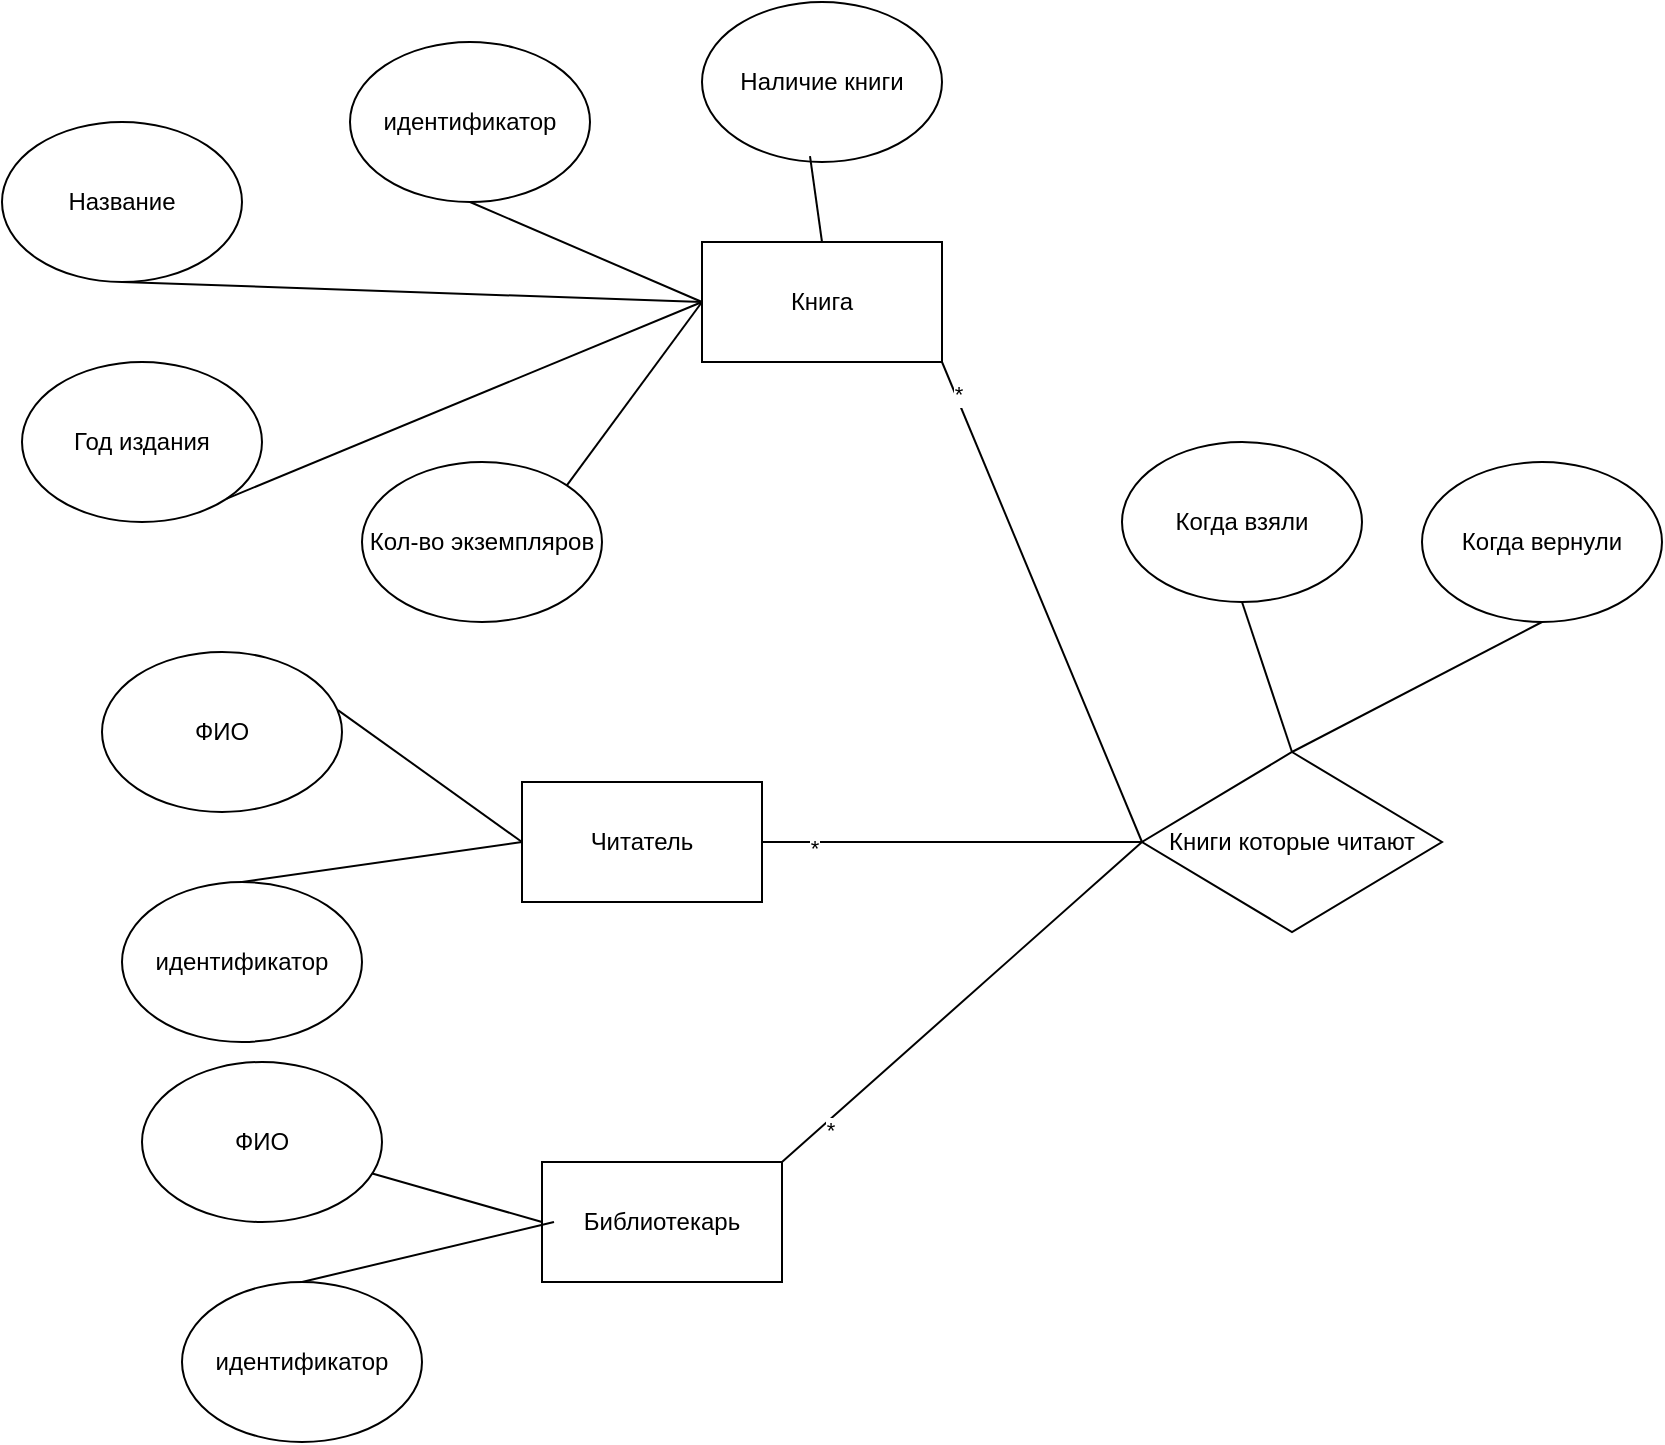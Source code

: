 <mxfile version="24.7.17">
  <diagram name="Страница — 1" id="QMOhEvmFhAWhvAoy937A">
    <mxGraphModel dx="1666" dy="1960" grid="1" gridSize="10" guides="1" tooltips="1" connect="1" arrows="1" fold="1" page="1" pageScale="1" pageWidth="827" pageHeight="1169" math="0" shadow="0">
      <root>
        <mxCell id="0" />
        <mxCell id="1" parent="0" />
        <mxCell id="ZY2qizbqk55N3khjPnlH-2" value="&lt;font&gt;Книга&lt;/font&gt;" style="rounded=0;whiteSpace=wrap;html=1;" vertex="1" parent="1">
          <mxGeometry x="470" y="110" width="120" height="60" as="geometry" />
        </mxCell>
        <mxCell id="ZY2qizbqk55N3khjPnlH-3" value="Год издания" style="ellipse;whiteSpace=wrap;html=1;" vertex="1" parent="1">
          <mxGeometry x="130" y="170" width="120" height="80" as="geometry" />
        </mxCell>
        <mxCell id="ZY2qizbqk55N3khjPnlH-4" value="Название" style="ellipse;whiteSpace=wrap;html=1;" vertex="1" parent="1">
          <mxGeometry x="120" y="50" width="120" height="80" as="geometry" />
        </mxCell>
        <mxCell id="ZY2qizbqk55N3khjPnlH-5" value="" style="endArrow=none;html=1;rounded=0;entryX=1;entryY=1;entryDx=0;entryDy=0;exitX=0;exitY=0.5;exitDx=0;exitDy=0;" edge="1" parent="1" source="ZY2qizbqk55N3khjPnlH-2" target="ZY2qizbqk55N3khjPnlH-3">
          <mxGeometry width="50" height="50" relative="1" as="geometry">
            <mxPoint x="360" y="190" as="sourcePoint" />
            <mxPoint x="410" y="140" as="targetPoint" />
          </mxGeometry>
        </mxCell>
        <mxCell id="ZY2qizbqk55N3khjPnlH-6" value="" style="endArrow=none;html=1;rounded=0;exitX=0;exitY=0.5;exitDx=0;exitDy=0;entryX=0.5;entryY=1;entryDx=0;entryDy=0;" edge="1" parent="1" source="ZY2qizbqk55N3khjPnlH-2" target="ZY2qizbqk55N3khjPnlH-4">
          <mxGeometry width="50" height="50" relative="1" as="geometry">
            <mxPoint x="490" y="230" as="sourcePoint" />
            <mxPoint x="540" y="180" as="targetPoint" />
          </mxGeometry>
        </mxCell>
        <mxCell id="ZY2qizbqk55N3khjPnlH-8" value="Читатель" style="rounded=0;whiteSpace=wrap;html=1;" vertex="1" parent="1">
          <mxGeometry x="380" y="380" width="120" height="60" as="geometry" />
        </mxCell>
        <mxCell id="ZY2qizbqk55N3khjPnlH-10" value="ФИО" style="ellipse;whiteSpace=wrap;html=1;" vertex="1" parent="1">
          <mxGeometry x="170" y="315" width="120" height="80" as="geometry" />
        </mxCell>
        <mxCell id="ZY2qizbqk55N3khjPnlH-12" value="" style="endArrow=none;html=1;rounded=0;entryX=0;entryY=0.5;entryDx=0;entryDy=0;exitX=0.983;exitY=0.363;exitDx=0;exitDy=0;exitPerimeter=0;" edge="1" parent="1" source="ZY2qizbqk55N3khjPnlH-10" target="ZY2qizbqk55N3khjPnlH-8">
          <mxGeometry width="50" height="50" relative="1" as="geometry">
            <mxPoint x="360" y="420" as="sourcePoint" />
            <mxPoint x="410" y="370" as="targetPoint" />
          </mxGeometry>
        </mxCell>
        <mxCell id="ZY2qizbqk55N3khjPnlH-14" value="Книги которые читают" style="rhombus;whiteSpace=wrap;html=1;" vertex="1" parent="1">
          <mxGeometry x="690" y="365" width="150" height="90" as="geometry" />
        </mxCell>
        <mxCell id="ZY2qizbqk55N3khjPnlH-17" value="" style="endArrow=none;html=1;rounded=0;entryX=0;entryY=0.5;entryDx=0;entryDy=0;exitX=1;exitY=1;exitDx=0;exitDy=0;" edge="1" parent="1" source="ZY2qizbqk55N3khjPnlH-2" target="ZY2qizbqk55N3khjPnlH-14">
          <mxGeometry width="50" height="50" relative="1" as="geometry">
            <mxPoint x="600" y="310" as="sourcePoint" />
            <mxPoint x="650" y="260" as="targetPoint" />
          </mxGeometry>
        </mxCell>
        <mxCell id="ZY2qizbqk55N3khjPnlH-37" value="*" style="edgeLabel;html=1;align=center;verticalAlign=middle;resizable=0;points=[];" vertex="1" connectable="0" parent="ZY2qizbqk55N3khjPnlH-17">
          <mxGeometry x="-0.865" y="1" relative="1" as="geometry">
            <mxPoint as="offset" />
          </mxGeometry>
        </mxCell>
        <mxCell id="ZY2qizbqk55N3khjPnlH-18" value="" style="endArrow=none;html=1;rounded=0;entryX=0;entryY=0.5;entryDx=0;entryDy=0;exitX=1;exitY=0.5;exitDx=0;exitDy=0;" edge="1" parent="1" source="ZY2qizbqk55N3khjPnlH-8" target="ZY2qizbqk55N3khjPnlH-14">
          <mxGeometry width="50" height="50" relative="1" as="geometry">
            <mxPoint x="610" y="390" as="sourcePoint" />
            <mxPoint x="660" y="340" as="targetPoint" />
          </mxGeometry>
        </mxCell>
        <mxCell id="ZY2qizbqk55N3khjPnlH-38" value="*" style="edgeLabel;html=1;align=center;verticalAlign=middle;resizable=0;points=[];" vertex="1" connectable="0" parent="ZY2qizbqk55N3khjPnlH-18">
          <mxGeometry x="-0.733" y="-3" relative="1" as="geometry">
            <mxPoint as="offset" />
          </mxGeometry>
        </mxCell>
        <mxCell id="ZY2qizbqk55N3khjPnlH-19" value="" style="endArrow=none;html=1;rounded=0;exitX=0.5;exitY=0;exitDx=0;exitDy=0;entryX=0;entryY=0.5;entryDx=0;entryDy=0;" edge="1" parent="1" source="ZY2qizbqk55N3khjPnlH-20" target="ZY2qizbqk55N3khjPnlH-8">
          <mxGeometry width="50" height="50" relative="1" as="geometry">
            <mxPoint x="414" y="410" as="sourcePoint" />
            <mxPoint x="410" y="350" as="targetPoint" />
          </mxGeometry>
        </mxCell>
        <mxCell id="ZY2qizbqk55N3khjPnlH-20" value="идентификатор" style="ellipse;whiteSpace=wrap;html=1;" vertex="1" parent="1">
          <mxGeometry x="180" y="430" width="120" height="80" as="geometry" />
        </mxCell>
        <mxCell id="ZY2qizbqk55N3khjPnlH-21" value="" style="endArrow=none;html=1;rounded=0;entryX=0;entryY=0.5;entryDx=0;entryDy=0;exitX=1;exitY=0;exitDx=0;exitDy=0;" edge="1" parent="1" source="ZY2qizbqk55N3khjPnlH-22" target="ZY2qizbqk55N3khjPnlH-2">
          <mxGeometry width="50" height="50" relative="1" as="geometry">
            <mxPoint x="210" y="270" as="sourcePoint" />
            <mxPoint x="300" y="250" as="targetPoint" />
          </mxGeometry>
        </mxCell>
        <mxCell id="ZY2qizbqk55N3khjPnlH-22" value="Кол-во экземпляров" style="ellipse;whiteSpace=wrap;html=1;" vertex="1" parent="1">
          <mxGeometry x="300" y="220" width="120" height="80" as="geometry" />
        </mxCell>
        <mxCell id="ZY2qizbqk55N3khjPnlH-23" value="Библиотекарь" style="rounded=0;whiteSpace=wrap;html=1;" vertex="1" parent="1">
          <mxGeometry x="390" y="570" width="120" height="60" as="geometry" />
        </mxCell>
        <mxCell id="ZY2qizbqk55N3khjPnlH-25" value="ФИО" style="ellipse;whiteSpace=wrap;html=1;" vertex="1" parent="1">
          <mxGeometry x="190" y="520" width="120" height="80" as="geometry" />
        </mxCell>
        <mxCell id="ZY2qizbqk55N3khjPnlH-26" value="идентификатор" style="ellipse;whiteSpace=wrap;html=1;" vertex="1" parent="1">
          <mxGeometry x="210" y="630" width="120" height="80" as="geometry" />
        </mxCell>
        <mxCell id="ZY2qizbqk55N3khjPnlH-28" value="" style="endArrow=none;html=1;rounded=0;entryX=0;entryY=0.5;entryDx=0;entryDy=0;" edge="1" parent="1" source="ZY2qizbqk55N3khjPnlH-25" target="ZY2qizbqk55N3khjPnlH-23">
          <mxGeometry width="50" height="50" relative="1" as="geometry">
            <mxPoint x="390" y="505" as="sourcePoint" />
            <mxPoint x="444" y="600" as="targetPoint" />
          </mxGeometry>
        </mxCell>
        <mxCell id="ZY2qizbqk55N3khjPnlH-29" value="" style="endArrow=none;html=1;rounded=0;exitX=0.5;exitY=0;exitDx=0;exitDy=0;entryX=0.05;entryY=0.5;entryDx=0;entryDy=0;entryPerimeter=0;" edge="1" parent="1" source="ZY2qizbqk55N3khjPnlH-26" target="ZY2qizbqk55N3khjPnlH-23">
          <mxGeometry width="50" height="50" relative="1" as="geometry">
            <mxPoint x="360" y="795" as="sourcePoint" />
            <mxPoint x="504" y="630" as="targetPoint" />
          </mxGeometry>
        </mxCell>
        <mxCell id="ZY2qizbqk55N3khjPnlH-30" value="" style="endArrow=none;html=1;rounded=0;exitX=1;exitY=0;exitDx=0;exitDy=0;entryX=0;entryY=0.5;entryDx=0;entryDy=0;" edge="1" parent="1" source="ZY2qizbqk55N3khjPnlH-23" target="ZY2qizbqk55N3khjPnlH-14">
          <mxGeometry width="50" height="50" relative="1" as="geometry">
            <mxPoint x="600" y="680" as="sourcePoint" />
            <mxPoint x="670" y="460" as="targetPoint" />
          </mxGeometry>
        </mxCell>
        <mxCell id="ZY2qizbqk55N3khjPnlH-39" value="*" style="edgeLabel;html=1;align=center;verticalAlign=middle;resizable=0;points=[];" vertex="1" connectable="0" parent="ZY2qizbqk55N3khjPnlH-30">
          <mxGeometry x="-0.762" y="-3" relative="1" as="geometry">
            <mxPoint as="offset" />
          </mxGeometry>
        </mxCell>
        <mxCell id="ZY2qizbqk55N3khjPnlH-32" value="идентификатор" style="ellipse;whiteSpace=wrap;html=1;" vertex="1" parent="1">
          <mxGeometry x="294" y="10" width="120" height="80" as="geometry" />
        </mxCell>
        <mxCell id="ZY2qizbqk55N3khjPnlH-34" value="" style="endArrow=none;html=1;rounded=0;entryX=0.5;entryY=1;entryDx=0;entryDy=0;exitX=0;exitY=0.5;exitDx=0;exitDy=0;" edge="1" parent="1" source="ZY2qizbqk55N3khjPnlH-2" target="ZY2qizbqk55N3khjPnlH-32">
          <mxGeometry width="50" height="50" relative="1" as="geometry">
            <mxPoint x="110" y="300" as="sourcePoint" />
            <mxPoint x="160" y="250" as="targetPoint" />
          </mxGeometry>
        </mxCell>
        <mxCell id="ZY2qizbqk55N3khjPnlH-40" value="Когда взяли" style="ellipse;whiteSpace=wrap;html=1;" vertex="1" parent="1">
          <mxGeometry x="680" y="210" width="120" height="80" as="geometry" />
        </mxCell>
        <mxCell id="ZY2qizbqk55N3khjPnlH-41" value="Когда вернули" style="ellipse;whiteSpace=wrap;html=1;" vertex="1" parent="1">
          <mxGeometry x="830" y="220" width="120" height="80" as="geometry" />
        </mxCell>
        <mxCell id="ZY2qizbqk55N3khjPnlH-42" value="" style="endArrow=none;html=1;rounded=0;entryX=0.5;entryY=1;entryDx=0;entryDy=0;exitX=0.5;exitY=0;exitDx=0;exitDy=0;" edge="1" parent="1" source="ZY2qizbqk55N3khjPnlH-14" target="ZY2qizbqk55N3khjPnlH-40">
          <mxGeometry width="50" height="50" relative="1" as="geometry">
            <mxPoint x="830" y="410" as="sourcePoint" />
            <mxPoint x="880" y="360" as="targetPoint" />
          </mxGeometry>
        </mxCell>
        <mxCell id="ZY2qizbqk55N3khjPnlH-43" value="" style="endArrow=none;html=1;rounded=0;entryX=0.5;entryY=1;entryDx=0;entryDy=0;exitX=0.5;exitY=0;exitDx=0;exitDy=0;" edge="1" parent="1" source="ZY2qizbqk55N3khjPnlH-14" target="ZY2qizbqk55N3khjPnlH-41">
          <mxGeometry width="50" height="50" relative="1" as="geometry">
            <mxPoint x="820" y="400" as="sourcePoint" />
            <mxPoint x="870" y="350" as="targetPoint" />
          </mxGeometry>
        </mxCell>
        <mxCell id="ZY2qizbqk55N3khjPnlH-44" value="Наличие книги" style="ellipse;whiteSpace=wrap;html=1;" vertex="1" parent="1">
          <mxGeometry x="470" y="-10" width="120" height="80" as="geometry" />
        </mxCell>
        <mxCell id="ZY2qizbqk55N3khjPnlH-45" value="" style="endArrow=none;html=1;rounded=0;entryX=0.45;entryY=0.963;entryDx=0;entryDy=0;entryPerimeter=0;exitX=0.5;exitY=0;exitDx=0;exitDy=0;" edge="1" parent="1" source="ZY2qizbqk55N3khjPnlH-2" target="ZY2qizbqk55N3khjPnlH-44">
          <mxGeometry width="50" height="50" relative="1" as="geometry">
            <mxPoint x="460" y="310" as="sourcePoint" />
            <mxPoint x="510" y="260" as="targetPoint" />
          </mxGeometry>
        </mxCell>
      </root>
    </mxGraphModel>
  </diagram>
</mxfile>
